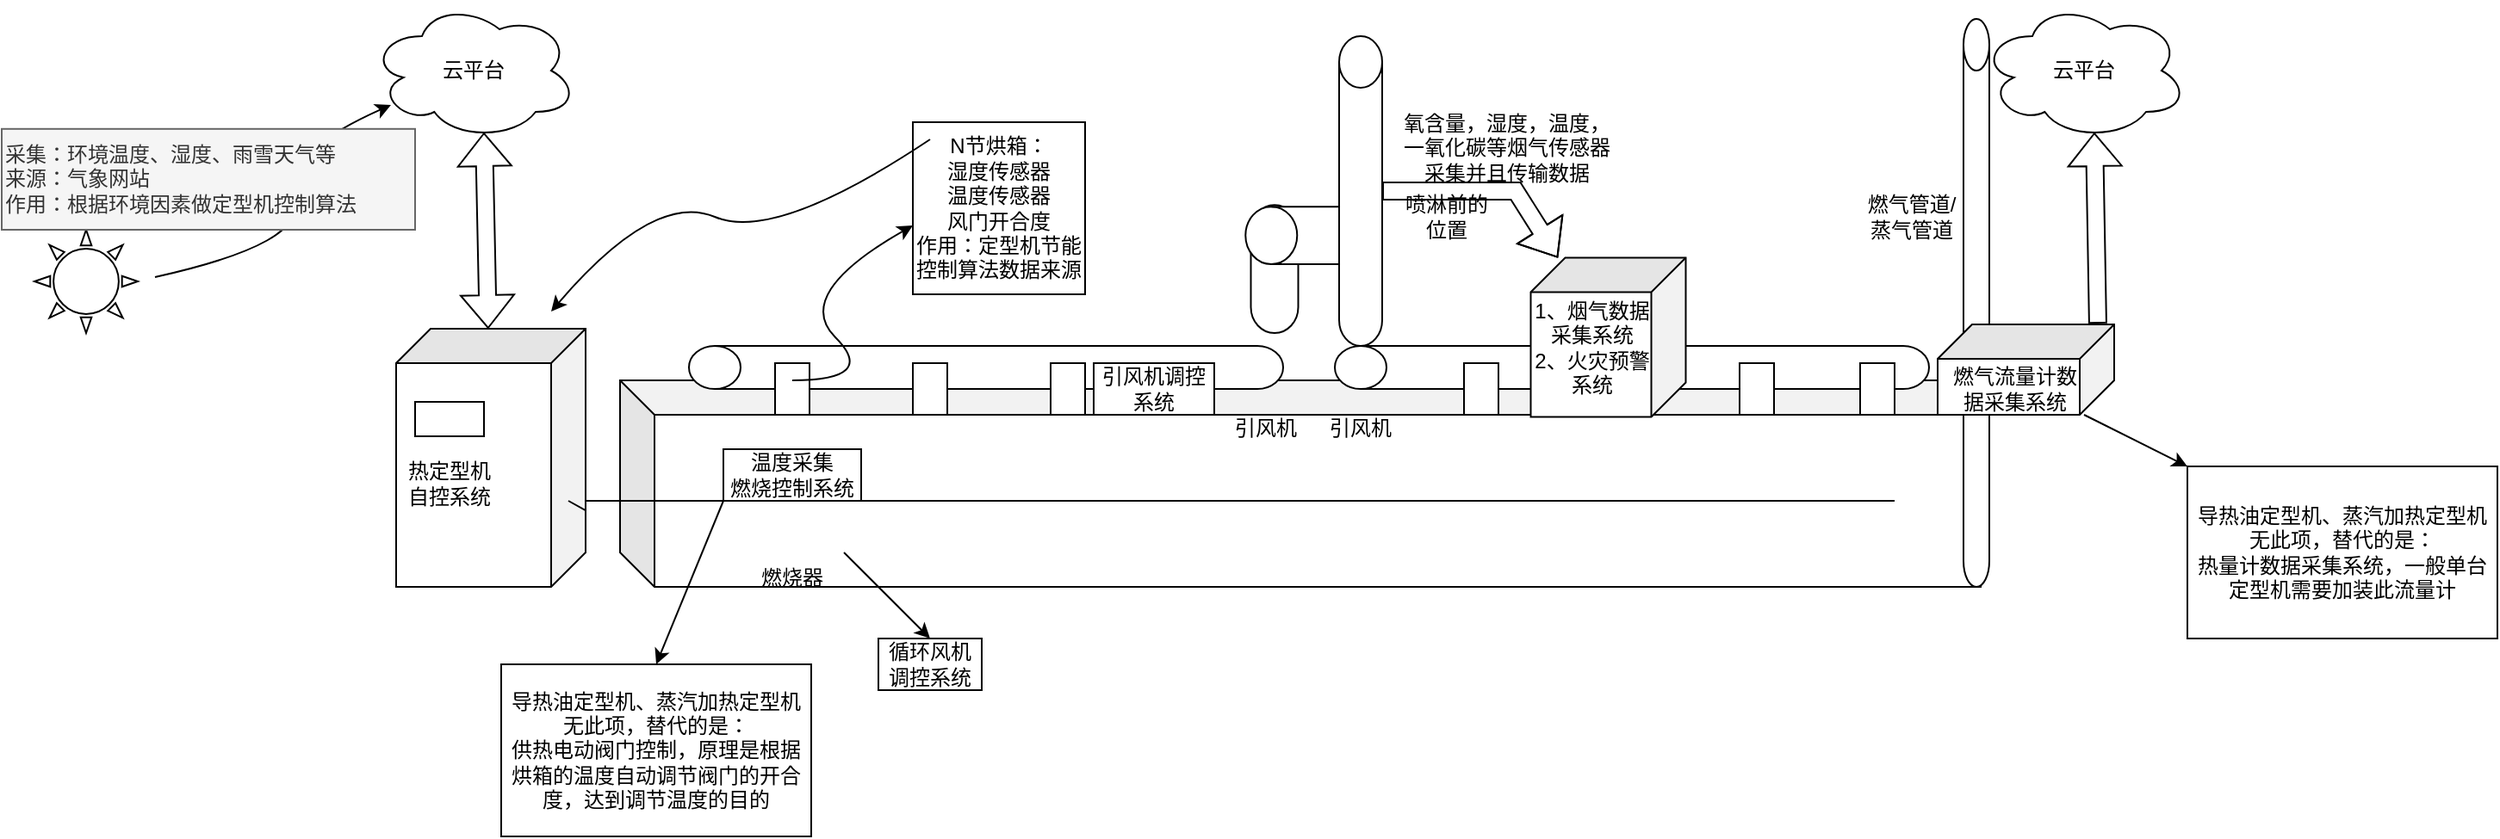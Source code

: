 <mxfile version="20.1.2" type="github">
  <diagram id="Z0qa_OmY6vLXS2NNbrc9" name="Page-1">
    <mxGraphModel dx="2485" dy="902" grid="1" gridSize="10" guides="1" tooltips="1" connect="1" arrows="1" fold="1" page="1" pageScale="1" pageWidth="850" pageHeight="1100" math="0" shadow="0">
      <root>
        <mxCell id="0" />
        <mxCell id="1" parent="0" />
        <mxCell id="I84aqrfULUkoFMGQsXus-1" value="" style="shape=cylinder3;whiteSpace=wrap;html=1;boundedLbl=1;backgroundOutline=1;size=15;rotation=0;" parent="1" vertex="1">
          <mxGeometry x="446.25" y="168.12" width="27.5" height="74.38" as="geometry" />
        </mxCell>
        <mxCell id="I84aqrfULUkoFMGQsXus-2" value="" style="shape=cube;whiteSpace=wrap;html=1;boundedLbl=1;backgroundOutline=1;darkOpacity=0.05;darkOpacity2=0.1;rotation=0;" parent="1" vertex="1">
          <mxGeometry x="80" y="270" width="790" height="120" as="geometry" />
        </mxCell>
        <mxCell id="I84aqrfULUkoFMGQsXus-3" value="" style="shape=image;html=1;verticalAlign=top;verticalLabelPosition=bottom;labelBackgroundColor=#ffffff;imageAspect=0;aspect=fixed;image=https://cdn1.iconfinder.com/data/icons/electronics-glyph-24/24/hair_dryer_blow_dryer_hair_heater_hair_styling_salon_electricals-128.png;rotation=-180;" parent="1" vertex="1">
          <mxGeometry x="160" y="340" width="40" height="40" as="geometry" />
        </mxCell>
        <mxCell id="I84aqrfULUkoFMGQsXus-4" value="" style="shape=image;html=1;verticalAlign=top;verticalLabelPosition=bottom;labelBackgroundColor=#ffffff;imageAspect=0;aspect=fixed;image=https://cdn1.iconfinder.com/data/icons/electronics-glyph-24/24/hair_dryer_blow_dryer_hair_heater_hair_styling_salon_electricals-128.png;rotation=-180;" parent="1" vertex="1">
          <mxGeometry x="240" y="340" width="40" height="40" as="geometry" />
        </mxCell>
        <mxCell id="I84aqrfULUkoFMGQsXus-5" value="" style="shape=image;html=1;verticalAlign=top;verticalLabelPosition=bottom;labelBackgroundColor=#ffffff;imageAspect=0;aspect=fixed;image=https://cdn1.iconfinder.com/data/icons/electronics-glyph-24/24/hair_dryer_blow_dryer_hair_heater_hair_styling_salon_electricals-128.png;rotation=-180;" parent="1" vertex="1">
          <mxGeometry x="320" y="340" width="40" height="40" as="geometry" />
        </mxCell>
        <mxCell id="I84aqrfULUkoFMGQsXus-6" value="" style="shape=image;html=1;verticalAlign=top;verticalLabelPosition=bottom;labelBackgroundColor=#ffffff;imageAspect=0;aspect=fixed;image=https://cdn1.iconfinder.com/data/icons/electronics-glyph-24/24/hair_dryer_blow_dryer_hair_heater_hair_styling_salon_electricals-128.png;rotation=-180;" parent="1" vertex="1">
          <mxGeometry x="400" y="340" width="40" height="40" as="geometry" />
        </mxCell>
        <mxCell id="I84aqrfULUkoFMGQsXus-7" value="" style="shape=image;html=1;verticalAlign=top;verticalLabelPosition=bottom;labelBackgroundColor=#ffffff;imageAspect=0;aspect=fixed;image=https://cdn1.iconfinder.com/data/icons/electronics-glyph-24/24/hair_dryer_blow_dryer_hair_heater_hair_styling_salon_electricals-128.png;rotation=-180;" parent="1" vertex="1">
          <mxGeometry x="480" y="340" width="40" height="40" as="geometry" />
        </mxCell>
        <mxCell id="I84aqrfULUkoFMGQsXus-8" value="" style="shape=image;html=1;verticalAlign=top;verticalLabelPosition=bottom;labelBackgroundColor=#ffffff;imageAspect=0;aspect=fixed;image=https://cdn1.iconfinder.com/data/icons/electronics-glyph-24/24/hair_dryer_blow_dryer_hair_heater_hair_styling_salon_electricals-128.png;rotation=-180;" parent="1" vertex="1">
          <mxGeometry x="560" y="340" width="40" height="40" as="geometry" />
        </mxCell>
        <mxCell id="I84aqrfULUkoFMGQsXus-9" value="" style="shape=image;html=1;verticalAlign=top;verticalLabelPosition=bottom;labelBackgroundColor=#ffffff;imageAspect=0;aspect=fixed;image=https://cdn1.iconfinder.com/data/icons/electronics-glyph-24/24/hair_dryer_blow_dryer_hair_heater_hair_styling_salon_electricals-128.png;rotation=-180;" parent="1" vertex="1">
          <mxGeometry x="640" y="340" width="40" height="40" as="geometry" />
        </mxCell>
        <mxCell id="I84aqrfULUkoFMGQsXus-10" value="" style="shape=image;html=1;verticalAlign=top;verticalLabelPosition=bottom;labelBackgroundColor=#ffffff;imageAspect=0;aspect=fixed;image=https://cdn1.iconfinder.com/data/icons/electronics-glyph-24/24/hair_dryer_blow_dryer_hair_heater_hair_styling_salon_electricals-128.png;rotation=-180;" parent="1" vertex="1">
          <mxGeometry x="720" y="340" width="40" height="40" as="geometry" />
        </mxCell>
        <mxCell id="I84aqrfULUkoFMGQsXus-11" value="" style="shape=image;html=1;verticalAlign=top;verticalLabelPosition=bottom;labelBackgroundColor=#ffffff;imageAspect=0;aspect=fixed;image=https://cdn1.iconfinder.com/data/icons/electronics-glyph-24/24/hair_dryer_blow_dryer_hair_heater_hair_styling_salon_electricals-128.png;rotation=-180;" parent="1" vertex="1">
          <mxGeometry x="800" y="340" width="40" height="40" as="geometry" />
        </mxCell>
        <mxCell id="I84aqrfULUkoFMGQsXus-12" value="燃烧器" style="text;html=1;strokeColor=none;fillColor=none;align=center;verticalAlign=middle;whiteSpace=wrap;rounded=0;" parent="1" vertex="1">
          <mxGeometry x="150" y="370" width="60" height="30" as="geometry" />
        </mxCell>
        <mxCell id="I84aqrfULUkoFMGQsXus-13" value="" style="shape=cylinder3;whiteSpace=wrap;html=1;boundedLbl=1;backgroundOutline=1;size=15;rotation=-90;" parent="1" vertex="1">
          <mxGeometry x="655" y="90" width="25" height="345" as="geometry" />
        </mxCell>
        <mxCell id="I84aqrfULUkoFMGQsXus-14" value="" style="shape=cylinder3;whiteSpace=wrap;html=1;boundedLbl=1;backgroundOutline=1;size=15;rotation=-90;" parent="1" vertex="1">
          <mxGeometry x="280" y="90" width="25" height="345" as="geometry" />
        </mxCell>
        <mxCell id="I84aqrfULUkoFMGQsXus-15" value="" style="shape=image;html=1;verticalAlign=top;verticalLabelPosition=bottom;labelBackgroundColor=#ffffff;imageAspect=0;aspect=fixed;image=https://cdn1.iconfinder.com/data/icons/bootstrap-vol-2/16/fan-128.png" parent="1" vertex="1">
          <mxGeometry x="440" y="242.5" width="40" height="40" as="geometry" />
        </mxCell>
        <mxCell id="I84aqrfULUkoFMGQsXus-16" value="" style="shape=cylinder3;whiteSpace=wrap;html=1;boundedLbl=1;backgroundOutline=1;size=15;rotation=-90;" parent="1" vertex="1">
          <mxGeometry x="463.61" y="148.6" width="33.43" height="74.38" as="geometry" />
        </mxCell>
        <mxCell id="I84aqrfULUkoFMGQsXus-17" value="" style="shape=cylinder3;whiteSpace=wrap;html=1;boundedLbl=1;backgroundOutline=1;size=15;rotation=0;" parent="1" vertex="1">
          <mxGeometry x="497.5" y="70" width="25" height="180" as="geometry" />
        </mxCell>
        <mxCell id="I84aqrfULUkoFMGQsXus-18" value="" style="shape=image;html=1;verticalAlign=top;verticalLabelPosition=bottom;labelBackgroundColor=#ffffff;imageAspect=0;aspect=fixed;image=https://cdn1.iconfinder.com/data/icons/bootstrap-vol-2/16/fan-128.png" parent="1" vertex="1">
          <mxGeometry x="490" y="242.5" width="40" height="40" as="geometry" />
        </mxCell>
        <mxCell id="I84aqrfULUkoFMGQsXus-19" value="" style="endArrow=none;html=1;rounded=0;entryX=0.5;entryY=1;entryDx=0;entryDy=0;" parent="1" target="I84aqrfULUkoFMGQsXus-11" edge="1">
          <mxGeometry width="50" height="50" relative="1" as="geometry">
            <mxPoint x="50" y="340" as="sourcePoint" />
            <mxPoint x="750" y="460" as="targetPoint" />
          </mxGeometry>
        </mxCell>
        <mxCell id="I84aqrfULUkoFMGQsXus-20" value="" style="shape=cube;whiteSpace=wrap;html=1;boundedLbl=1;backgroundOutline=1;darkOpacity=0.05;darkOpacity2=0.1;rotation=90;" parent="1" vertex="1">
          <mxGeometry x="-70" y="260" width="150" height="110" as="geometry" />
        </mxCell>
        <mxCell id="I84aqrfULUkoFMGQsXus-21" value="" style="endArrow=none;html=1;rounded=0;" parent="1" source="I84aqrfULUkoFMGQsXus-20" edge="1">
          <mxGeometry width="50" height="50" relative="1" as="geometry">
            <mxPoint x="-30" y="450" as="sourcePoint" />
            <mxPoint x="50" y="340" as="targetPoint" />
          </mxGeometry>
        </mxCell>
        <mxCell id="I84aqrfULUkoFMGQsXus-22" value="" style="rounded=0;whiteSpace=wrap;html=1;" parent="1" vertex="1">
          <mxGeometry x="-39" y="282.5" width="40" height="20" as="geometry" />
        </mxCell>
        <mxCell id="I84aqrfULUkoFMGQsXus-23" value="热定型机自控系统" style="text;html=1;strokeColor=none;fillColor=none;align=center;verticalAlign=middle;whiteSpace=wrap;rounded=0;" parent="1" vertex="1">
          <mxGeometry x="-49" y="315" width="60" height="30" as="geometry" />
        </mxCell>
        <mxCell id="I84aqrfULUkoFMGQsXus-24" value="温度采集&lt;br&gt;燃烧控制系统" style="rounded=0;whiteSpace=wrap;html=1;" parent="1" vertex="1">
          <mxGeometry x="140" y="310" width="80" height="30" as="geometry" />
        </mxCell>
        <mxCell id="I84aqrfULUkoFMGQsXus-25" value="" style="shape=image;html=1;verticalAlign=top;verticalLabelPosition=bottom;labelBackgroundColor=#ffffff;imageAspect=0;aspect=fixed;image=https://cdn1.iconfinder.com/data/icons/bootstrap-vol-2/16/fan-128.png" parent="1" vertex="1">
          <mxGeometry x="200" y="350" width="20" height="20" as="geometry" />
        </mxCell>
        <mxCell id="I84aqrfULUkoFMGQsXus-26" value="循环风机调控系统" style="rounded=0;whiteSpace=wrap;html=1;" parent="1" vertex="1">
          <mxGeometry x="230" y="420" width="60" height="30" as="geometry" />
        </mxCell>
        <mxCell id="I84aqrfULUkoFMGQsXus-27" value="" style="endArrow=classic;html=1;rounded=0;exitX=1;exitY=0;exitDx=0;exitDy=0;entryX=0.5;entryY=0;entryDx=0;entryDy=0;" parent="1" source="I84aqrfULUkoFMGQsXus-12" target="I84aqrfULUkoFMGQsXus-26" edge="1">
          <mxGeometry width="50" height="50" relative="1" as="geometry">
            <mxPoint x="230" y="440" as="sourcePoint" />
            <mxPoint x="280" y="390" as="targetPoint" />
          </mxGeometry>
        </mxCell>
        <mxCell id="I84aqrfULUkoFMGQsXus-28" value="" style="shape=image;html=1;verticalAlign=top;verticalLabelPosition=bottom;labelBackgroundColor=#ffffff;imageAspect=0;aspect=fixed;image=https://cdn1.iconfinder.com/data/icons/bootstrap-vol-2/16/fan-128.png" parent="1" vertex="1">
          <mxGeometry x="280" y="350" width="20" height="20" as="geometry" />
        </mxCell>
        <mxCell id="I84aqrfULUkoFMGQsXus-29" value="" style="shape=image;html=1;verticalAlign=top;verticalLabelPosition=bottom;labelBackgroundColor=#ffffff;imageAspect=0;aspect=fixed;image=https://cdn1.iconfinder.com/data/icons/bootstrap-vol-2/16/fan-128.png" parent="1" vertex="1">
          <mxGeometry x="360" y="350" width="20" height="20" as="geometry" />
        </mxCell>
        <mxCell id="I84aqrfULUkoFMGQsXus-30" value="" style="shape=image;html=1;verticalAlign=top;verticalLabelPosition=bottom;labelBackgroundColor=#ffffff;imageAspect=0;aspect=fixed;image=https://cdn1.iconfinder.com/data/icons/bootstrap-vol-2/16/fan-128.png" parent="1" vertex="1">
          <mxGeometry x="440" y="350" width="20" height="20" as="geometry" />
        </mxCell>
        <mxCell id="I84aqrfULUkoFMGQsXus-31" value="" style="shape=image;html=1;verticalAlign=top;verticalLabelPosition=bottom;labelBackgroundColor=#ffffff;imageAspect=0;aspect=fixed;image=https://cdn1.iconfinder.com/data/icons/bootstrap-vol-2/16/fan-128.png" parent="1" vertex="1">
          <mxGeometry x="520" y="350" width="20" height="20" as="geometry" />
        </mxCell>
        <mxCell id="I84aqrfULUkoFMGQsXus-32" value="" style="shape=image;html=1;verticalAlign=top;verticalLabelPosition=bottom;labelBackgroundColor=#ffffff;imageAspect=0;aspect=fixed;image=https://cdn1.iconfinder.com/data/icons/bootstrap-vol-2/16/fan-128.png" parent="1" vertex="1">
          <mxGeometry x="600" y="350" width="20" height="20" as="geometry" />
        </mxCell>
        <mxCell id="I84aqrfULUkoFMGQsXus-33" value="" style="shape=image;html=1;verticalAlign=top;verticalLabelPosition=bottom;labelBackgroundColor=#ffffff;imageAspect=0;aspect=fixed;image=https://cdn1.iconfinder.com/data/icons/bootstrap-vol-2/16/fan-128.png" parent="1" vertex="1">
          <mxGeometry x="680" y="350" width="20" height="20" as="geometry" />
        </mxCell>
        <mxCell id="I84aqrfULUkoFMGQsXus-34" value="" style="shape=image;html=1;verticalAlign=top;verticalLabelPosition=bottom;labelBackgroundColor=#ffffff;imageAspect=0;aspect=fixed;image=https://cdn1.iconfinder.com/data/icons/bootstrap-vol-2/16/fan-128.png" parent="1" vertex="1">
          <mxGeometry x="760" y="350" width="20" height="20" as="geometry" />
        </mxCell>
        <mxCell id="I84aqrfULUkoFMGQsXus-35" value="" style="shape=image;html=1;verticalAlign=top;verticalLabelPosition=bottom;labelBackgroundColor=#ffffff;imageAspect=0;aspect=fixed;image=https://cdn1.iconfinder.com/data/icons/bootstrap-vol-2/16/fan-128.png" parent="1" vertex="1">
          <mxGeometry x="840" y="350" width="20" height="20" as="geometry" />
        </mxCell>
        <mxCell id="I84aqrfULUkoFMGQsXus-36" value="引风机" style="text;html=1;strokeColor=none;fillColor=none;align=center;verticalAlign=middle;whiteSpace=wrap;rounded=0;" parent="1" vertex="1">
          <mxGeometry x="425" y="282.5" width="60" height="30" as="geometry" />
        </mxCell>
        <mxCell id="I84aqrfULUkoFMGQsXus-37" value="引风机" style="text;html=1;strokeColor=none;fillColor=none;align=center;verticalAlign=middle;whiteSpace=wrap;rounded=0;" parent="1" vertex="1">
          <mxGeometry x="480" y="282.5" width="60" height="30" as="geometry" />
        </mxCell>
        <mxCell id="I84aqrfULUkoFMGQsXus-38" value="引风机调控系统" style="rounded=0;whiteSpace=wrap;html=1;" parent="1" vertex="1">
          <mxGeometry x="355" y="260" width="70" height="30" as="geometry" />
        </mxCell>
        <mxCell id="I84aqrfULUkoFMGQsXus-39" value="" style="shape=cube;whiteSpace=wrap;html=1;boundedLbl=1;backgroundOutline=1;darkOpacity=0.05;darkOpacity2=0.1;rotation=90;" parent="1" vertex="1">
          <mxGeometry x="607.5" y="200" width="92.5" height="90" as="geometry" />
        </mxCell>
        <mxCell id="I84aqrfULUkoFMGQsXus-40" value="1、烟气数据采集系统&lt;br&gt;2、火灾预警系统" style="text;html=1;strokeColor=none;fillColor=none;align=center;verticalAlign=middle;whiteSpace=wrap;rounded=0;" parent="1" vertex="1">
          <mxGeometry x="607.5" y="222.98" width="72.5" height="57.02" as="geometry" />
        </mxCell>
        <mxCell id="I84aqrfULUkoFMGQsXus-41" value="云平台" style="ellipse;shape=cloud;whiteSpace=wrap;html=1;" parent="1" vertex="1">
          <mxGeometry x="-65" y="50" width="120" height="80" as="geometry" />
        </mxCell>
        <mxCell id="I84aqrfULUkoFMGQsXus-42" value="" style="shape=flexArrow;endArrow=classic;startArrow=classic;html=1;rounded=0;entryX=0.55;entryY=0.95;entryDx=0;entryDy=0;entryPerimeter=0;" parent="1" source="I84aqrfULUkoFMGQsXus-20" target="I84aqrfULUkoFMGQsXus-41" edge="1">
          <mxGeometry width="100" height="100" relative="1" as="geometry">
            <mxPoint x="200" y="460" as="sourcePoint" />
            <mxPoint x="300" y="360" as="targetPoint" />
          </mxGeometry>
        </mxCell>
        <mxCell id="I84aqrfULUkoFMGQsXus-43" value="" style="shape=flexArrow;endArrow=classic;html=1;rounded=0;" parent="1" source="I84aqrfULUkoFMGQsXus-17" target="I84aqrfULUkoFMGQsXus-39" edge="1">
          <mxGeometry width="50" height="50" relative="1" as="geometry">
            <mxPoint x="580" y="170" as="sourcePoint" />
            <mxPoint x="660" y="160" as="targetPoint" />
            <Array as="points">
              <mxPoint x="600" y="160" />
            </Array>
          </mxGeometry>
        </mxCell>
        <mxCell id="I84aqrfULUkoFMGQsXus-44" value="氧含量，湿度，温度，一氧化碳等烟气传感器采集并且传输数据" style="text;html=1;strokeColor=none;fillColor=none;align=center;verticalAlign=middle;whiteSpace=wrap;rounded=0;" parent="1" vertex="1">
          <mxGeometry x="530" y="110" width="130" height="50" as="geometry" />
        </mxCell>
        <mxCell id="I84aqrfULUkoFMGQsXus-45" value="" style="shape=cylinder3;whiteSpace=wrap;html=1;boundedLbl=1;backgroundOutline=1;size=15;rotation=0;" parent="1" vertex="1">
          <mxGeometry x="860" y="60" width="15" height="330" as="geometry" />
        </mxCell>
        <mxCell id="I84aqrfULUkoFMGQsXus-46" value="燃气管道/蒸气管道" style="text;html=1;strokeColor=none;fillColor=none;align=center;verticalAlign=middle;whiteSpace=wrap;rounded=0;" parent="1" vertex="1">
          <mxGeometry x="800" y="160" width="60" height="30" as="geometry" />
        </mxCell>
        <mxCell id="I84aqrfULUkoFMGQsXus-47" value="" style="shape=cube;whiteSpace=wrap;html=1;boundedLbl=1;backgroundOutline=1;darkOpacity=0.05;darkOpacity2=0.1;rotation=90;" parent="1" vertex="1">
          <mxGeometry x="870" y="212.5" width="52.5" height="102.5" as="geometry" />
        </mxCell>
        <mxCell id="I84aqrfULUkoFMGQsXus-48" value="燃气流量计数据采集系统" style="text;html=1;strokeColor=none;fillColor=none;align=center;verticalAlign=middle;whiteSpace=wrap;rounded=0;" parent="1" vertex="1">
          <mxGeometry x="850" y="260" width="80" height="30" as="geometry" />
        </mxCell>
        <mxCell id="I84aqrfULUkoFMGQsXus-49" value="云平台" style="ellipse;shape=cloud;whiteSpace=wrap;html=1;" parent="1" vertex="1">
          <mxGeometry x="870" y="50" width="120" height="80" as="geometry" />
        </mxCell>
        <mxCell id="I84aqrfULUkoFMGQsXus-50" value="" style="shape=flexArrow;endArrow=classic;html=1;rounded=0;entryX=0.55;entryY=0.95;entryDx=0;entryDy=0;entryPerimeter=0;exitX=-0.01;exitY=0.093;exitDx=0;exitDy=0;exitPerimeter=0;" parent="1" source="I84aqrfULUkoFMGQsXus-47" target="I84aqrfULUkoFMGQsXus-49" edge="1">
          <mxGeometry width="50" height="50" relative="1" as="geometry">
            <mxPoint x="480" y="360" as="sourcePoint" />
            <mxPoint x="530" y="310" as="targetPoint" />
          </mxGeometry>
        </mxCell>
        <mxCell id="I84aqrfULUkoFMGQsXus-51" value="" style="rounded=0;whiteSpace=wrap;html=1;" parent="1" vertex="1">
          <mxGeometry x="170" y="260" width="20" height="30" as="geometry" />
        </mxCell>
        <mxCell id="I84aqrfULUkoFMGQsXus-52" value="" style="rounded=0;whiteSpace=wrap;html=1;" parent="1" vertex="1">
          <mxGeometry x="250" y="260" width="20" height="30" as="geometry" />
        </mxCell>
        <mxCell id="I84aqrfULUkoFMGQsXus-53" value="" style="rounded=0;whiteSpace=wrap;html=1;" parent="1" vertex="1">
          <mxGeometry x="330" y="260" width="20" height="30" as="geometry" />
        </mxCell>
        <mxCell id="I84aqrfULUkoFMGQsXus-54" value="" style="rounded=0;whiteSpace=wrap;html=1;" parent="1" vertex="1">
          <mxGeometry x="730" y="260" width="20" height="30" as="geometry" />
        </mxCell>
        <mxCell id="I84aqrfULUkoFMGQsXus-55" value="" style="rounded=0;whiteSpace=wrap;html=1;" parent="1" vertex="1">
          <mxGeometry x="570" y="260" width="20" height="30" as="geometry" />
        </mxCell>
        <mxCell id="I84aqrfULUkoFMGQsXus-56" value="" style="rounded=0;whiteSpace=wrap;html=1;" parent="1" vertex="1">
          <mxGeometry x="800" y="260" width="20" height="30" as="geometry" />
        </mxCell>
        <mxCell id="I84aqrfULUkoFMGQsXus-57" value="" style="curved=1;endArrow=classic;html=1;rounded=0;" parent="1" edge="1">
          <mxGeometry width="50" height="50" relative="1" as="geometry">
            <mxPoint x="180" y="270" as="sourcePoint" />
            <mxPoint x="250" y="180" as="targetPoint" />
            <Array as="points">
              <mxPoint x="230" y="270" />
              <mxPoint x="180" y="220" />
            </Array>
          </mxGeometry>
        </mxCell>
        <mxCell id="I84aqrfULUkoFMGQsXus-58" value="N节烘箱：&lt;br&gt;湿度传感器&lt;br&gt;温度传感器&lt;br&gt;风门开合度&lt;br&gt;作用：定型机节能控制算法数据来源" style="whiteSpace=wrap;html=1;aspect=fixed;" parent="1" vertex="1">
          <mxGeometry x="250" y="120" width="100" height="100" as="geometry" />
        </mxCell>
        <mxCell id="I84aqrfULUkoFMGQsXus-59" value="" style="curved=1;endArrow=classic;html=1;rounded=0;" parent="1" edge="1">
          <mxGeometry width="50" height="50" relative="1" as="geometry">
            <mxPoint x="260" y="130" as="sourcePoint" />
            <mxPoint x="40" y="230" as="targetPoint" />
            <Array as="points">
              <mxPoint x="170" y="190" />
              <mxPoint x="100" y="160" />
            </Array>
          </mxGeometry>
        </mxCell>
        <mxCell id="I84aqrfULUkoFMGQsXus-60" value="" style="verticalLabelPosition=bottom;verticalAlign=top;html=1;shape=mxgraph.basic.sun" parent="1" vertex="1">
          <mxGeometry x="-260" y="182.5" width="60" height="60" as="geometry" />
        </mxCell>
        <mxCell id="I84aqrfULUkoFMGQsXus-61" value="" style="curved=1;endArrow=classic;html=1;rounded=0;" parent="1" edge="1">
          <mxGeometry width="50" height="50" relative="1" as="geometry">
            <mxPoint x="-190" y="210" as="sourcePoint" />
            <mxPoint x="-53" y="110" as="targetPoint" />
            <Array as="points">
              <mxPoint x="-100" y="190" />
              <mxPoint x="-120" y="140" />
            </Array>
          </mxGeometry>
        </mxCell>
        <mxCell id="I84aqrfULUkoFMGQsXus-62" value="采集：环境温度、湿度、雨雪天气等&lt;br&gt;来源：气象网站&lt;br&gt;作用：根据环境因素做定型机控制算法" style="text;html=1;align=left;verticalAlign=middle;whiteSpace=wrap;rounded=0;fillColor=#f5f5f5;fontColor=#333333;strokeColor=#666666;" parent="1" vertex="1">
          <mxGeometry x="-279" y="123.9" width="240" height="58.6" as="geometry" />
        </mxCell>
        <mxCell id="I84aqrfULUkoFMGQsXus-63" value="导热油定型机、蒸汽加热定型机无此项，替代的是：&lt;br&gt;供热电动阀门控制，原理是根据烘箱的温度自动调节阀门的开合度，达到调节温度的目的" style="rounded=0;whiteSpace=wrap;html=1;" parent="1" vertex="1">
          <mxGeometry x="11" y="435" width="180" height="100" as="geometry" />
        </mxCell>
        <mxCell id="I84aqrfULUkoFMGQsXus-64" value="" style="endArrow=classic;html=1;rounded=0;entryX=0.5;entryY=0;entryDx=0;entryDy=0;" parent="1" target="I84aqrfULUkoFMGQsXus-63" edge="1">
          <mxGeometry width="50" height="50" relative="1" as="geometry">
            <mxPoint x="140" y="340" as="sourcePoint" />
            <mxPoint x="310" y="340" as="targetPoint" />
          </mxGeometry>
        </mxCell>
        <mxCell id="I84aqrfULUkoFMGQsXus-65" value="导热油定型机、蒸汽加热定型机无此项，替代的是：&lt;br&gt;热量计数据采集系统，一般单台定型机需要加装此流量计" style="rounded=0;whiteSpace=wrap;html=1;" parent="1" vertex="1">
          <mxGeometry x="990" y="320" width="180" height="100" as="geometry" />
        </mxCell>
        <mxCell id="I84aqrfULUkoFMGQsXus-66" value="" style="endArrow=classic;html=1;rounded=0;exitX=1;exitY=1;exitDx=0;exitDy=0;entryX=0;entryY=0;entryDx=0;entryDy=0;" parent="1" source="I84aqrfULUkoFMGQsXus-48" target="I84aqrfULUkoFMGQsXus-65" edge="1">
          <mxGeometry width="50" height="50" relative="1" as="geometry">
            <mxPoint x="1000" y="300" as="sourcePoint" />
            <mxPoint x="1050" y="250" as="targetPoint" />
          </mxGeometry>
        </mxCell>
        <mxCell id="I84aqrfULUkoFMGQsXus-67" value="喷淋前的位置&lt;br&gt;" style="text;html=1;strokeColor=none;fillColor=none;align=center;verticalAlign=middle;whiteSpace=wrap;rounded=0;" parent="1" vertex="1">
          <mxGeometry x="530" y="160" width="60" height="30" as="geometry" />
        </mxCell>
      </root>
    </mxGraphModel>
  </diagram>
</mxfile>
